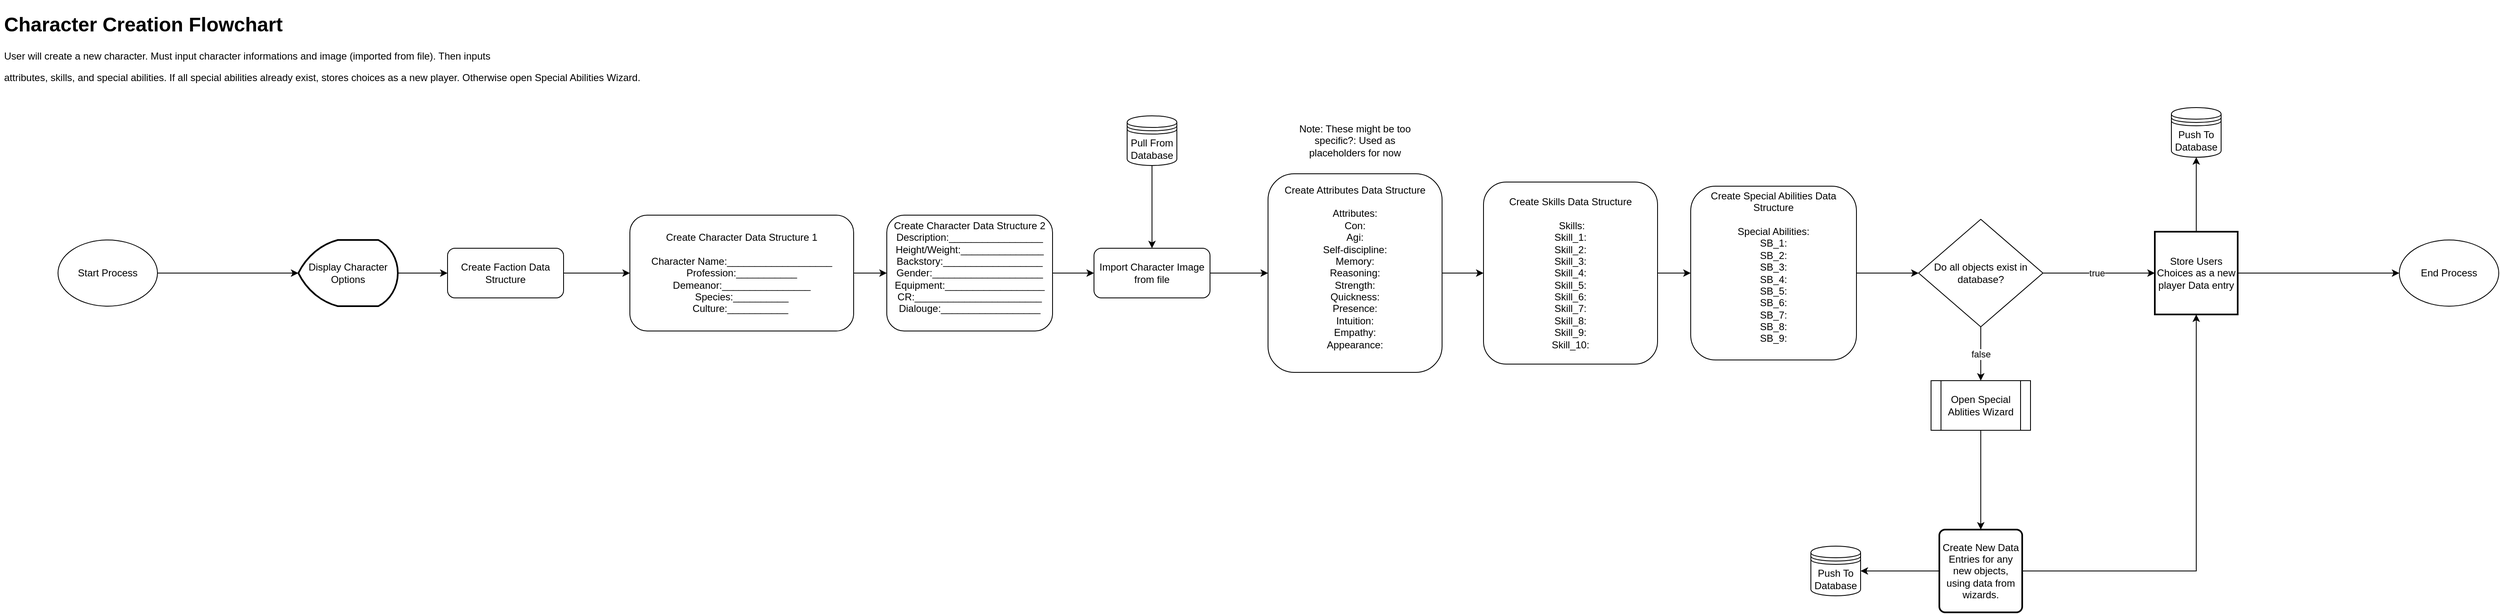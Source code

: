 <mxfile version="20.3.0" type="device"><diagram id="j9d7ekKyi2tb7DcC3AJL" name="Page-1"><mxGraphModel dx="1318" dy="1774" grid="1" gridSize="10" guides="1" tooltips="1" connect="1" arrows="1" fold="1" page="1" pageScale="1" pageWidth="850" pageHeight="1100" math="0" shadow="0"><root><mxCell id="0"/><mxCell id="1" parent="0"/><mxCell id="0GbO6BmHJAj75RWQiOiC-3" style="edgeStyle=orthogonalEdgeStyle;rounded=0;orthogonalLoop=1;jettySize=auto;html=1;" parent="1" source="0GbO6BmHJAj75RWQiOiC-1" target="0GbO6BmHJAj75RWQiOiC-2" edge="1"><mxGeometry relative="1" as="geometry"/></mxCell><mxCell id="0GbO6BmHJAj75RWQiOiC-1" value="Start Process" style="ellipse;whiteSpace=wrap;html=1;" parent="1" vertex="1"><mxGeometry x="90" y="-790" width="120" height="80" as="geometry"/></mxCell><mxCell id="Taqpfahhx_EJIvr2_Hkh-5" style="edgeStyle=orthogonalEdgeStyle;rounded=0;orthogonalLoop=1;jettySize=auto;html=1;exitX=1;exitY=0.5;exitDx=0;exitDy=0;exitPerimeter=0;entryX=0;entryY=0.5;entryDx=0;entryDy=0;" parent="1" source="0GbO6BmHJAj75RWQiOiC-2" target="Taqpfahhx_EJIvr2_Hkh-4" edge="1"><mxGeometry relative="1" as="geometry"/></mxCell><mxCell id="0GbO6BmHJAj75RWQiOiC-2" value="Display Character Options" style="strokeWidth=2;html=1;shape=mxgraph.flowchart.display;whiteSpace=wrap;" parent="1" vertex="1"><mxGeometry x="380" y="-790" width="120" height="80" as="geometry"/></mxCell><mxCell id="0GbO6BmHJAj75RWQiOiC-18" style="edgeStyle=orthogonalEdgeStyle;rounded=0;orthogonalLoop=1;jettySize=auto;html=1;" parent="1" source="0GbO6BmHJAj75RWQiOiC-5" target="0GbO6BmHJAj75RWQiOiC-19" edge="1"><mxGeometry relative="1" as="geometry"><mxPoint x="2150" y="-750" as="targetPoint"/></mxGeometry></mxCell><mxCell id="0GbO6BmHJAj75RWQiOiC-24" style="edgeStyle=orthogonalEdgeStyle;rounded=0;orthogonalLoop=1;jettySize=auto;html=1;exitX=0.5;exitY=0;exitDx=0;exitDy=0;entryX=0.5;entryY=1;entryDx=0;entryDy=0;" parent="1" source="0GbO6BmHJAj75RWQiOiC-5" target="0GbO6BmHJAj75RWQiOiC-22" edge="1"><mxGeometry relative="1" as="geometry"/></mxCell><mxCell id="0GbO6BmHJAj75RWQiOiC-5" value="Store Users Choices as a new player Data entry" style="rounded=1;whiteSpace=wrap;html=1;absoluteArcSize=1;arcSize=0;strokeWidth=2;" parent="1" vertex="1"><mxGeometry x="2620" y="-800" width="100" height="100" as="geometry"/></mxCell><mxCell id="0GbO6BmHJAj75RWQiOiC-11" style="edgeStyle=orthogonalEdgeStyle;rounded=0;orthogonalLoop=1;jettySize=auto;html=1;entryX=0;entryY=0.5;entryDx=0;entryDy=0;" parent="1" source="0GbO6BmHJAj75RWQiOiC-6" target="0GbO6BmHJAj75RWQiOiC-7" edge="1"><mxGeometry relative="1" as="geometry"/></mxCell><mxCell id="0GbO6BmHJAj75RWQiOiC-6" value="Create Character Data Structure 1&lt;br&gt;&lt;br&gt;&lt;div&gt;Character Name:___________________&lt;/div&gt;&lt;div&gt;Profession:___________&lt;/div&gt;&lt;div&gt;Demeanor:________________&lt;/div&gt;&lt;div&gt;Species:__________&lt;/div&gt;&lt;span&gt;Culture:___________&lt;/span&gt;&amp;nbsp;&lt;br&gt;" style="rounded=1;whiteSpace=wrap;html=1;" parent="1" vertex="1"><mxGeometry x="780" y="-820" width="270" height="140" as="geometry"/></mxCell><mxCell id="Taqpfahhx_EJIvr2_Hkh-9" style="edgeStyle=orthogonalEdgeStyle;rounded=0;orthogonalLoop=1;jettySize=auto;html=1;exitX=1;exitY=0.5;exitDx=0;exitDy=0;" parent="1" source="0GbO6BmHJAj75RWQiOiC-7" target="Taqpfahhx_EJIvr2_Hkh-8" edge="1"><mxGeometry relative="1" as="geometry"/></mxCell><mxCell id="0GbO6BmHJAj75RWQiOiC-7" value="Create Character Data Structure 2&lt;br&gt;&lt;div&gt;Description:_________________&lt;/div&gt;&lt;div&gt;Height/Weight:_______________&lt;/div&gt;&lt;div&gt;Backstory:__________________&lt;/div&gt;&lt;div&gt;Gender:____________________&lt;/div&gt;&lt;div&gt;Equipment:__________________&lt;/div&gt;&lt;div&gt;CR:_______________________&lt;/div&gt;&lt;div&gt;Dialouge:__________________&lt;/div&gt;&amp;nbsp;" style="rounded=1;whiteSpace=wrap;html=1;" parent="1" vertex="1"><mxGeometry x="1090" y="-820" width="200" height="140" as="geometry"/></mxCell><mxCell id="0GbO6BmHJAj75RWQiOiC-13" style="edgeStyle=orthogonalEdgeStyle;rounded=0;orthogonalLoop=1;jettySize=auto;html=1;" parent="1" source="0GbO6BmHJAj75RWQiOiC-8" target="0GbO6BmHJAj75RWQiOiC-10" edge="1"><mxGeometry relative="1" as="geometry"/></mxCell><mxCell id="0GbO6BmHJAj75RWQiOiC-8" value="Create Attributes Data Structure&lt;br&gt;&lt;br&gt;&lt;div&gt;Attributes:&lt;/div&gt;&lt;div&gt;Con:&lt;/div&gt;&lt;div&gt;Agi:&lt;/div&gt;&lt;div&gt;Self-discipline:&lt;/div&gt;&lt;div&gt;Memory:&lt;/div&gt;&lt;div&gt;Reasoning:&lt;/div&gt;&lt;div&gt;Strength:&lt;/div&gt;&lt;div&gt;Quickness:&lt;/div&gt;&lt;div&gt;Presence:&lt;/div&gt;&lt;div&gt;Intuition:&lt;/div&gt;&lt;div&gt;Empathy:&lt;/div&gt;&lt;div&gt;Appearance:&lt;/div&gt;&amp;nbsp;" style="rounded=1;whiteSpace=wrap;html=1;" parent="1" vertex="1"><mxGeometry x="1550" y="-870" width="210" height="240" as="geometry"/></mxCell><mxCell id="0GbO6BmHJAj75RWQiOiC-27" style="edgeStyle=orthogonalEdgeStyle;rounded=0;orthogonalLoop=1;jettySize=auto;html=1;exitX=1;exitY=0.5;exitDx=0;exitDy=0;entryX=0;entryY=0.5;entryDx=0;entryDy=0;" parent="1" source="0GbO6BmHJAj75RWQiOiC-9" target="0GbO6BmHJAj75RWQiOiC-26" edge="1"><mxGeometry relative="1" as="geometry"><mxPoint x="2285" y="-750" as="targetPoint"/></mxGeometry></mxCell><mxCell id="0GbO6BmHJAj75RWQiOiC-9" value="Create Special Abilities Data Structure&lt;br&gt;&lt;br&gt;&lt;div&gt;Special Abilities:&lt;/div&gt;&lt;div&gt;SB_1:&lt;/div&gt;&lt;div&gt;SB_2:&lt;/div&gt;&lt;div&gt;SB_3:&lt;/div&gt;&lt;div&gt;SB_4:&lt;/div&gt;&lt;div&gt;SB_5:&lt;/div&gt;&lt;div&gt;SB_6:&lt;/div&gt;&lt;div&gt;SB_7:&lt;/div&gt;&lt;div&gt;SB_8:&lt;/div&gt;&lt;div&gt;SB_9:&lt;/div&gt;&amp;nbsp;" style="rounded=1;whiteSpace=wrap;html=1;" parent="1" vertex="1"><mxGeometry x="2060" y="-855" width="200" height="210" as="geometry"/></mxCell><mxCell id="0GbO6BmHJAj75RWQiOiC-14" style="edgeStyle=orthogonalEdgeStyle;rounded=0;orthogonalLoop=1;jettySize=auto;html=1;" parent="1" source="0GbO6BmHJAj75RWQiOiC-10" target="0GbO6BmHJAj75RWQiOiC-9" edge="1"><mxGeometry relative="1" as="geometry"/></mxCell><mxCell id="0GbO6BmHJAj75RWQiOiC-10" value="Create Skills Data Structure&lt;br&gt;&lt;br&gt;&amp;nbsp;&lt;span&gt;Skills:&lt;/span&gt;&lt;div&gt;Skill_1:&lt;/div&gt;&lt;div&gt;Skill_2:&lt;/div&gt;&lt;div&gt;Skill_3:&lt;/div&gt;&lt;div&gt;Skill_4:&lt;/div&gt;&lt;div&gt;Skill_5:&lt;/div&gt;&lt;div&gt;Skill_6:&lt;/div&gt;&lt;div&gt;Skill_7:&lt;/div&gt;&lt;div&gt;Skill_8:&lt;/div&gt;&lt;div&gt;Skill_9:&lt;/div&gt;&lt;div&gt;Skill_10:&lt;/div&gt;" style="rounded=1;whiteSpace=wrap;html=1;arcSize=13;" parent="1" vertex="1"><mxGeometry x="1810" y="-860" width="210" height="220" as="geometry"/></mxCell><mxCell id="0GbO6BmHJAj75RWQiOiC-19" value="End Process" style="ellipse;whiteSpace=wrap;html=1;" parent="1" vertex="1"><mxGeometry x="2915" y="-790" width="120" height="80" as="geometry"/></mxCell><mxCell id="0GbO6BmHJAj75RWQiOiC-22" value="Push To&lt;br&gt;Database" style="shape=datastore;whiteSpace=wrap;html=1;" parent="1" vertex="1"><mxGeometry x="2640" y="-950" width="60" height="60" as="geometry"/></mxCell><mxCell id="0GbO6BmHJAj75RWQiOiC-28" value="false" style="edgeStyle=orthogonalEdgeStyle;rounded=0;orthogonalLoop=1;jettySize=auto;html=1;entryX=0.5;entryY=0;entryDx=0;entryDy=0;" parent="1" source="0GbO6BmHJAj75RWQiOiC-26" target="0GbO6BmHJAj75RWQiOiC-34" edge="1"><mxGeometry relative="1" as="geometry"><mxPoint x="2045" y="-600" as="targetPoint"/></mxGeometry></mxCell><mxCell id="0GbO6BmHJAj75RWQiOiC-29" value="true" style="edgeStyle=orthogonalEdgeStyle;rounded=0;orthogonalLoop=1;jettySize=auto;html=1;exitX=1;exitY=0.5;exitDx=0;exitDy=0;" parent="1" source="0GbO6BmHJAj75RWQiOiC-26" target="0GbO6BmHJAj75RWQiOiC-5" edge="1"><mxGeometry x="0.541" relative="1" as="geometry"><Array as="points"><mxPoint x="2400" y="-750"/><mxPoint x="2400" y="-750"/></Array><mxPoint as="offset"/></mxGeometry></mxCell><mxCell id="0GbO6BmHJAj75RWQiOiC-26" value="Do all objects exist in database?" style="rhombus;whiteSpace=wrap;html=1;" parent="1" vertex="1"><mxGeometry x="2335" y="-815" width="150" height="130" as="geometry"/></mxCell><mxCell id="0GbO6BmHJAj75RWQiOiC-39" style="edgeStyle=orthogonalEdgeStyle;rounded=0;orthogonalLoop=1;jettySize=auto;html=1;entryX=1;entryY=0.5;entryDx=0;entryDy=0;" parent="1" source="0GbO6BmHJAj75RWQiOiC-33" target="0GbO6BmHJAj75RWQiOiC-38" edge="1"><mxGeometry relative="1" as="geometry"/></mxCell><mxCell id="0GbO6BmHJAj75RWQiOiC-40" style="edgeStyle=orthogonalEdgeStyle;rounded=0;orthogonalLoop=1;jettySize=auto;html=1;entryX=0.5;entryY=1;entryDx=0;entryDy=0;" parent="1" source="0GbO6BmHJAj75RWQiOiC-33" target="0GbO6BmHJAj75RWQiOiC-5" edge="1"><mxGeometry relative="1" as="geometry"/></mxCell><mxCell id="0GbO6BmHJAj75RWQiOiC-33" value="Create New Data Entries for any new objects, using data from wizards." style="rounded=1;whiteSpace=wrap;html=1;absoluteArcSize=1;arcSize=14;strokeWidth=2;" parent="1" vertex="1"><mxGeometry x="2360" y="-440" width="100" height="100" as="geometry"/></mxCell><mxCell id="0GbO6BmHJAj75RWQiOiC-37" style="edgeStyle=orthogonalEdgeStyle;rounded=0;orthogonalLoop=1;jettySize=auto;html=1;exitX=0.5;exitY=1;exitDx=0;exitDy=0;entryX=0.5;entryY=0;entryDx=0;entryDy=0;" parent="1" source="0GbO6BmHJAj75RWQiOiC-34" target="0GbO6BmHJAj75RWQiOiC-33" edge="1"><mxGeometry relative="1" as="geometry"/></mxCell><mxCell id="0GbO6BmHJAj75RWQiOiC-34" value="Open Special Ablities Wizard" style="shape=process;whiteSpace=wrap;html=1;backgroundOutline=1;" parent="1" vertex="1"><mxGeometry x="2350" y="-620" width="120" height="60" as="geometry"/></mxCell><mxCell id="0GbO6BmHJAj75RWQiOiC-38" value="Push To&lt;br&gt;Database" style="shape=datastore;whiteSpace=wrap;html=1;" parent="1" vertex="1"><mxGeometry x="2205" y="-420" width="60" height="60" as="geometry"/></mxCell><mxCell id="Taqpfahhx_EJIvr2_Hkh-7" value="" style="edgeStyle=orthogonalEdgeStyle;rounded=0;orthogonalLoop=1;jettySize=auto;html=1;" parent="1" source="Taqpfahhx_EJIvr2_Hkh-4" target="0GbO6BmHJAj75RWQiOiC-6" edge="1"><mxGeometry relative="1" as="geometry"/></mxCell><mxCell id="Taqpfahhx_EJIvr2_Hkh-4" value="Create Faction Data Structure" style="rounded=1;whiteSpace=wrap;html=1;" parent="1" vertex="1"><mxGeometry x="560" y="-780" width="140" height="60" as="geometry"/></mxCell><mxCell id="Taqpfahhx_EJIvr2_Hkh-10" style="edgeStyle=orthogonalEdgeStyle;rounded=0;orthogonalLoop=1;jettySize=auto;html=1;" parent="1" source="Taqpfahhx_EJIvr2_Hkh-8" target="0GbO6BmHJAj75RWQiOiC-8" edge="1"><mxGeometry relative="1" as="geometry"/></mxCell><mxCell id="Taqpfahhx_EJIvr2_Hkh-8" value="Import Character Image from file" style="rounded=1;whiteSpace=wrap;html=1;" parent="1" vertex="1"><mxGeometry x="1340" y="-780" width="140" height="60" as="geometry"/></mxCell><mxCell id="Taqpfahhx_EJIvr2_Hkh-12" style="edgeStyle=orthogonalEdgeStyle;rounded=0;orthogonalLoop=1;jettySize=auto;html=1;entryX=0.5;entryY=0;entryDx=0;entryDy=0;" parent="1" source="Taqpfahhx_EJIvr2_Hkh-11" target="Taqpfahhx_EJIvr2_Hkh-8" edge="1"><mxGeometry relative="1" as="geometry"/></mxCell><mxCell id="Taqpfahhx_EJIvr2_Hkh-11" value="Pull From Database" style="shape=datastore;whiteSpace=wrap;html=1;" parent="1" vertex="1"><mxGeometry x="1380" y="-940" width="60" height="60" as="geometry"/></mxCell><mxCell id="nffvPOVmt8oI6Q2ie0Bu-1" value="Note: These might be too specific?: Used as placeholders for now" style="text;html=1;strokeColor=none;fillColor=none;align=center;verticalAlign=middle;whiteSpace=wrap;rounded=0;" parent="1" vertex="1"><mxGeometry x="1570" y="-925" width="170" height="30" as="geometry"/></mxCell><mxCell id="GYOx3UZYiKSxWCecRlki-1" value="&lt;h1&gt;Character Creation Flowchart&lt;/h1&gt;&lt;p&gt;User will create a new character. Must input character informations and image (imported from file). Then inputs&amp;nbsp;&lt;/p&gt;attributes, skills, and special abilities. If all special abilities already exist, stores choices as a new player. Otherwise open Special Abilities Wizard." style="text;html=1;strokeColor=none;fillColor=none;spacing=5;spacingTop=-20;whiteSpace=wrap;overflow=hidden;rounded=0;" vertex="1" parent="1"><mxGeometry x="20" y="-1070" width="800" height="120" as="geometry"/></mxCell></root></mxGraphModel></diagram></mxfile>